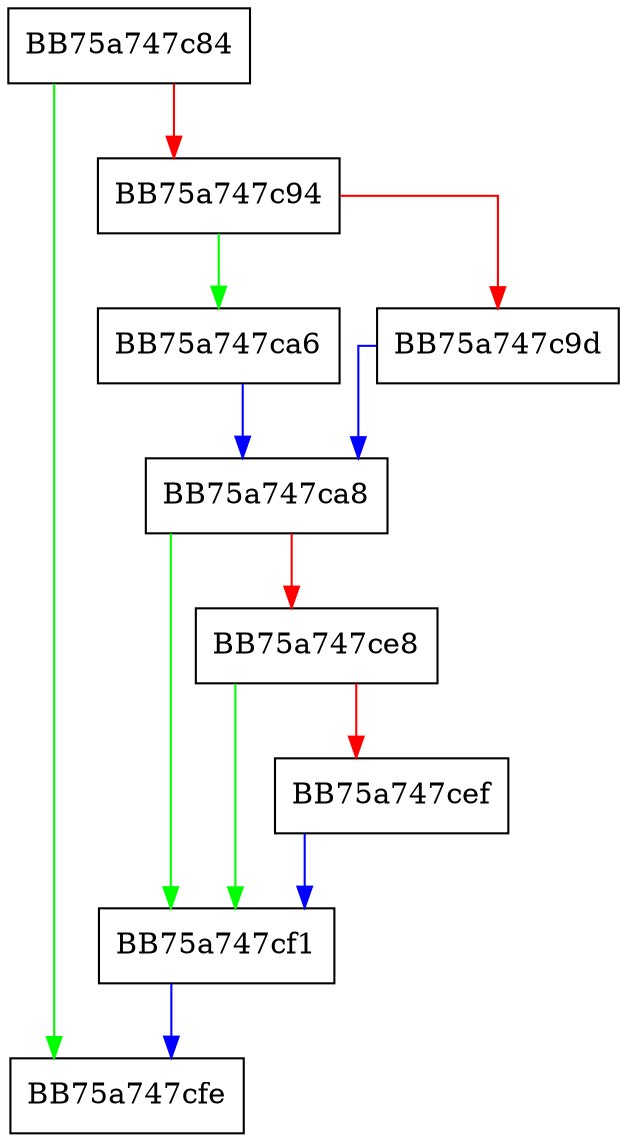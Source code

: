 digraph set_CPU_feature_flags {
  node [shape="box"];
  graph [splines=ortho];
  BB75a747c84 -> BB75a747cfe [color="green"];
  BB75a747c84 -> BB75a747c94 [color="red"];
  BB75a747c94 -> BB75a747ca6 [color="green"];
  BB75a747c94 -> BB75a747c9d [color="red"];
  BB75a747c9d -> BB75a747ca8 [color="blue"];
  BB75a747ca6 -> BB75a747ca8 [color="blue"];
  BB75a747ca8 -> BB75a747cf1 [color="green"];
  BB75a747ca8 -> BB75a747ce8 [color="red"];
  BB75a747ce8 -> BB75a747cf1 [color="green"];
  BB75a747ce8 -> BB75a747cef [color="red"];
  BB75a747cef -> BB75a747cf1 [color="blue"];
  BB75a747cf1 -> BB75a747cfe [color="blue"];
}